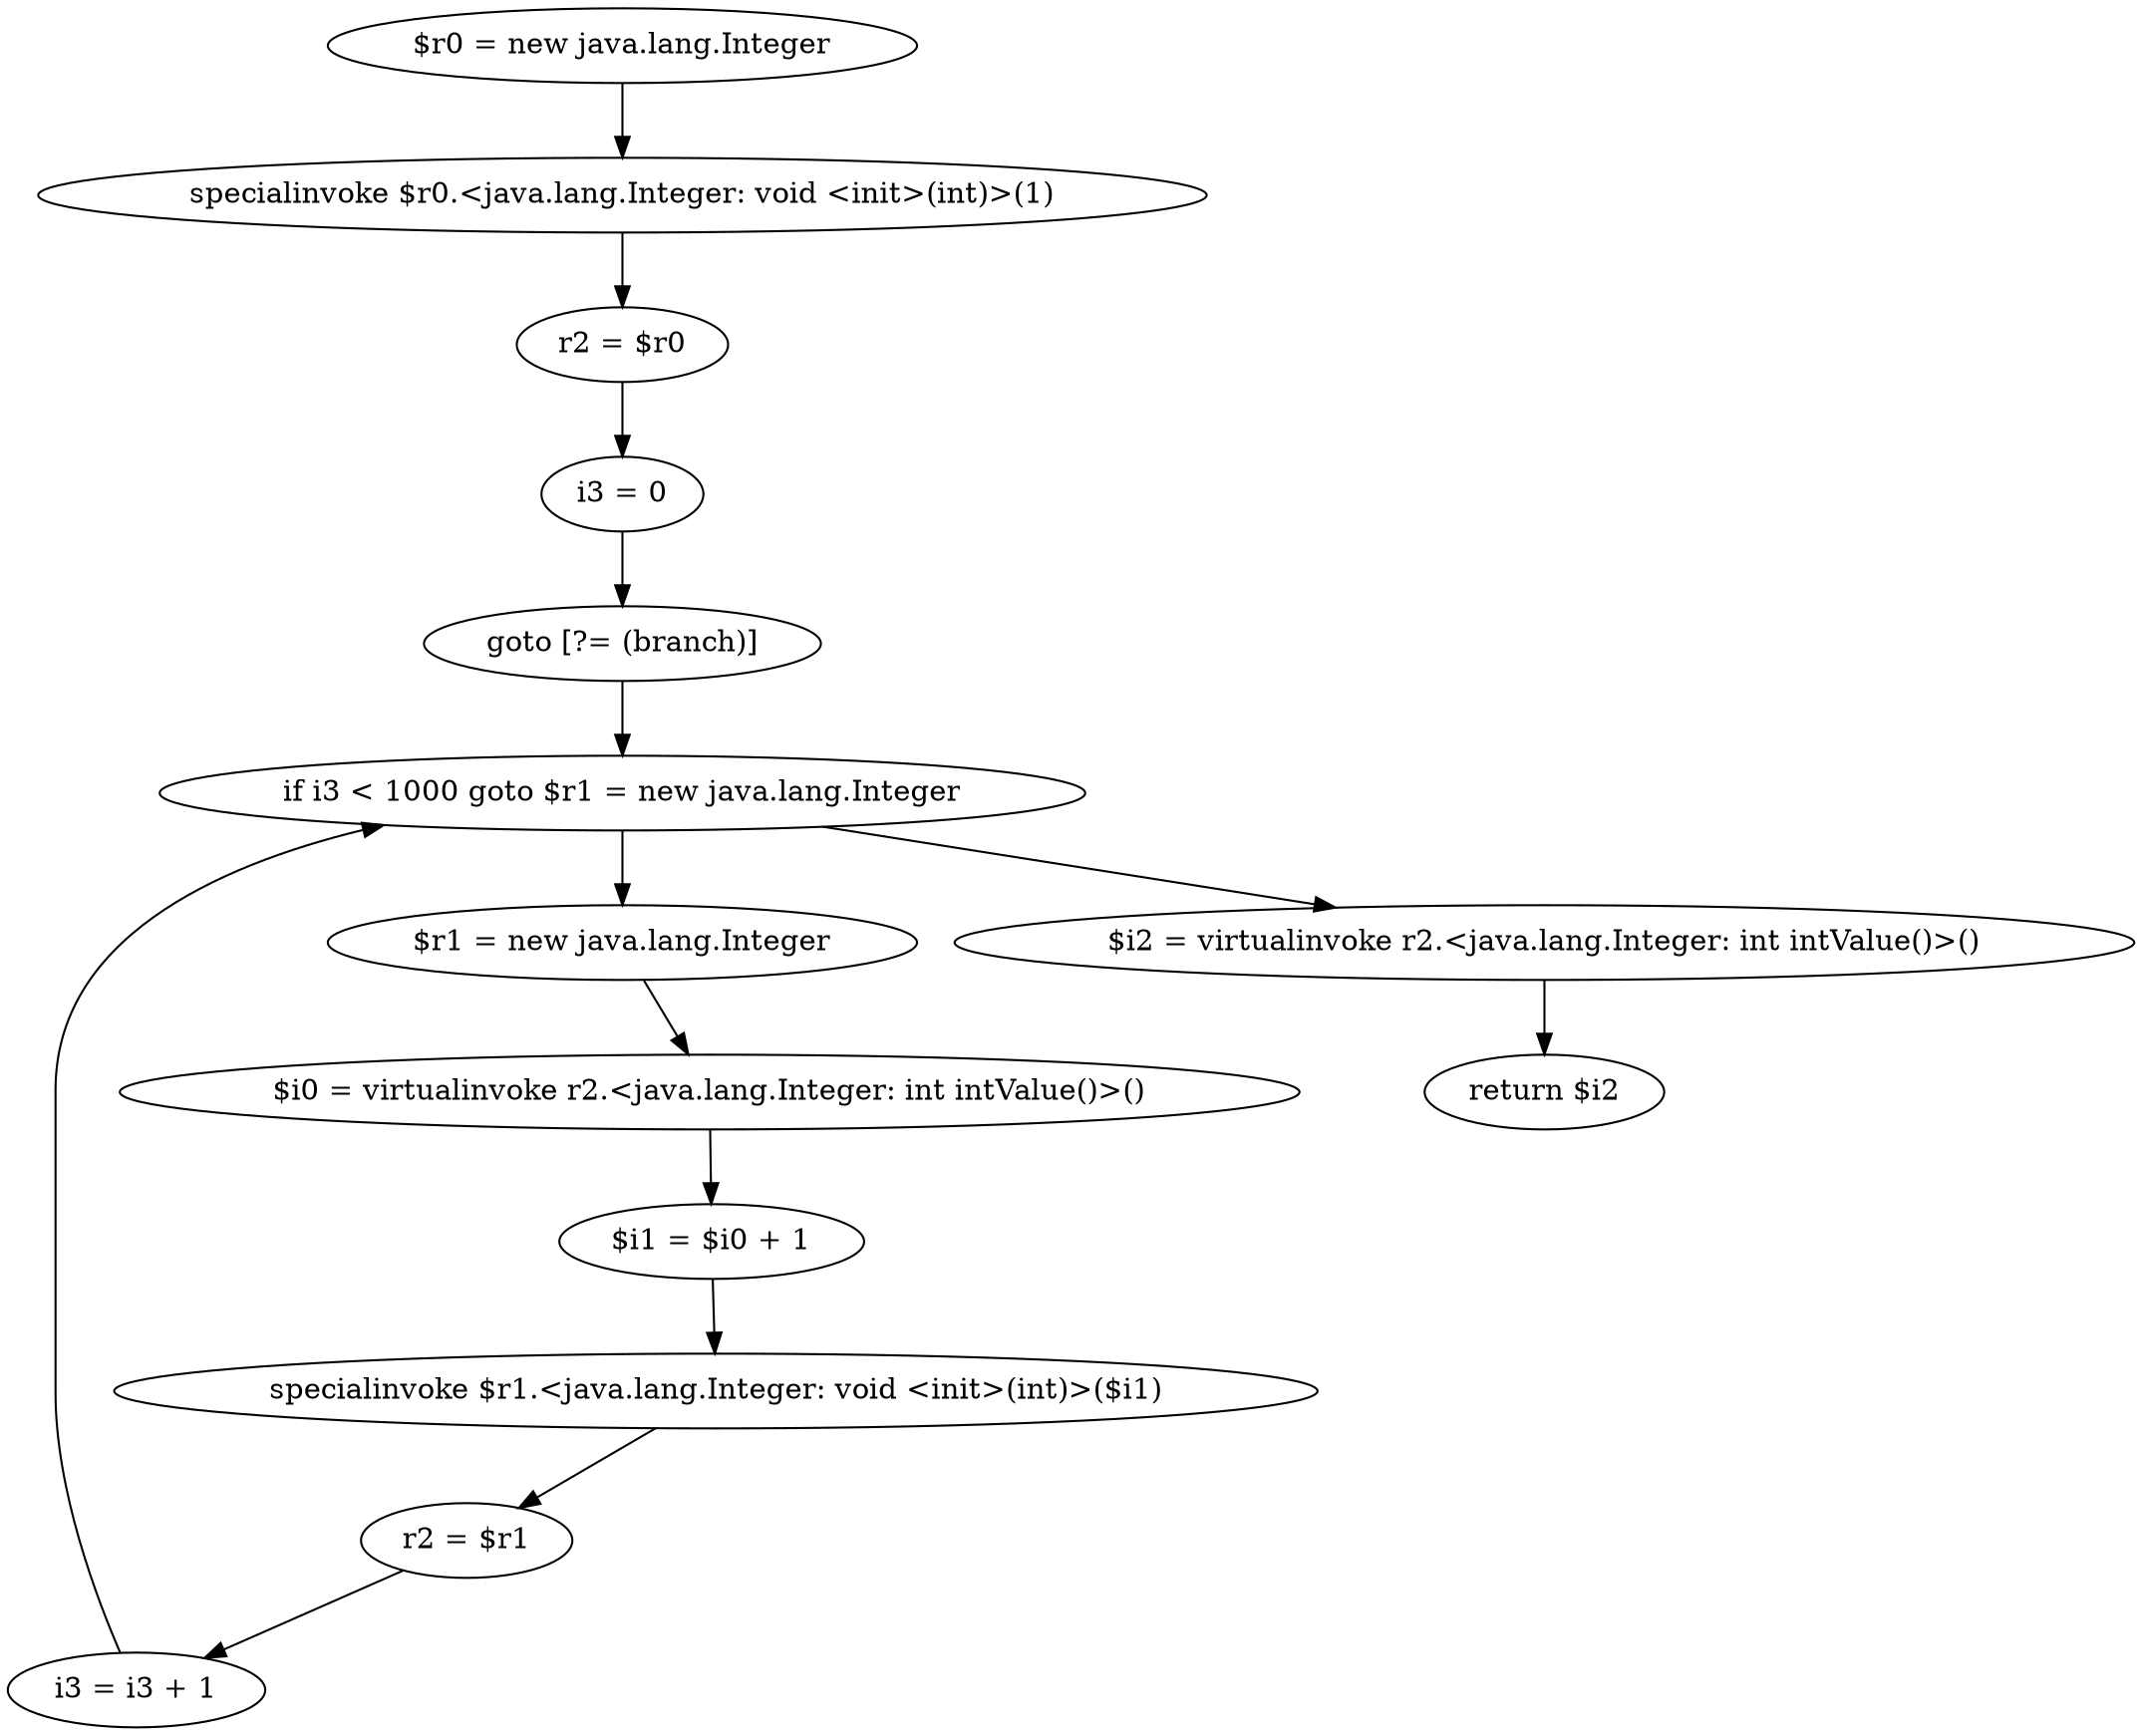 digraph "unitGraph" {
    "$r0 = new java.lang.Integer"
    "specialinvoke $r0.<java.lang.Integer: void <init>(int)>(1)"
    "r2 = $r0"
    "i3 = 0"
    "goto [?= (branch)]"
    "$r1 = new java.lang.Integer"
    "$i0 = virtualinvoke r2.<java.lang.Integer: int intValue()>()"
    "$i1 = $i0 + 1"
    "specialinvoke $r1.<java.lang.Integer: void <init>(int)>($i1)"
    "r2 = $r1"
    "i3 = i3 + 1"
    "if i3 < 1000 goto $r1 = new java.lang.Integer"
    "$i2 = virtualinvoke r2.<java.lang.Integer: int intValue()>()"
    "return $i2"
    "$r0 = new java.lang.Integer"->"specialinvoke $r0.<java.lang.Integer: void <init>(int)>(1)";
    "specialinvoke $r0.<java.lang.Integer: void <init>(int)>(1)"->"r2 = $r0";
    "r2 = $r0"->"i3 = 0";
    "i3 = 0"->"goto [?= (branch)]";
    "goto [?= (branch)]"->"if i3 < 1000 goto $r1 = new java.lang.Integer";
    "$r1 = new java.lang.Integer"->"$i0 = virtualinvoke r2.<java.lang.Integer: int intValue()>()";
    "$i0 = virtualinvoke r2.<java.lang.Integer: int intValue()>()"->"$i1 = $i0 + 1";
    "$i1 = $i0 + 1"->"specialinvoke $r1.<java.lang.Integer: void <init>(int)>($i1)";
    "specialinvoke $r1.<java.lang.Integer: void <init>(int)>($i1)"->"r2 = $r1";
    "r2 = $r1"->"i3 = i3 + 1";
    "i3 = i3 + 1"->"if i3 < 1000 goto $r1 = new java.lang.Integer";
    "if i3 < 1000 goto $r1 = new java.lang.Integer"->"$i2 = virtualinvoke r2.<java.lang.Integer: int intValue()>()";
    "if i3 < 1000 goto $r1 = new java.lang.Integer"->"$r1 = new java.lang.Integer";
    "$i2 = virtualinvoke r2.<java.lang.Integer: int intValue()>()"->"return $i2";
}
